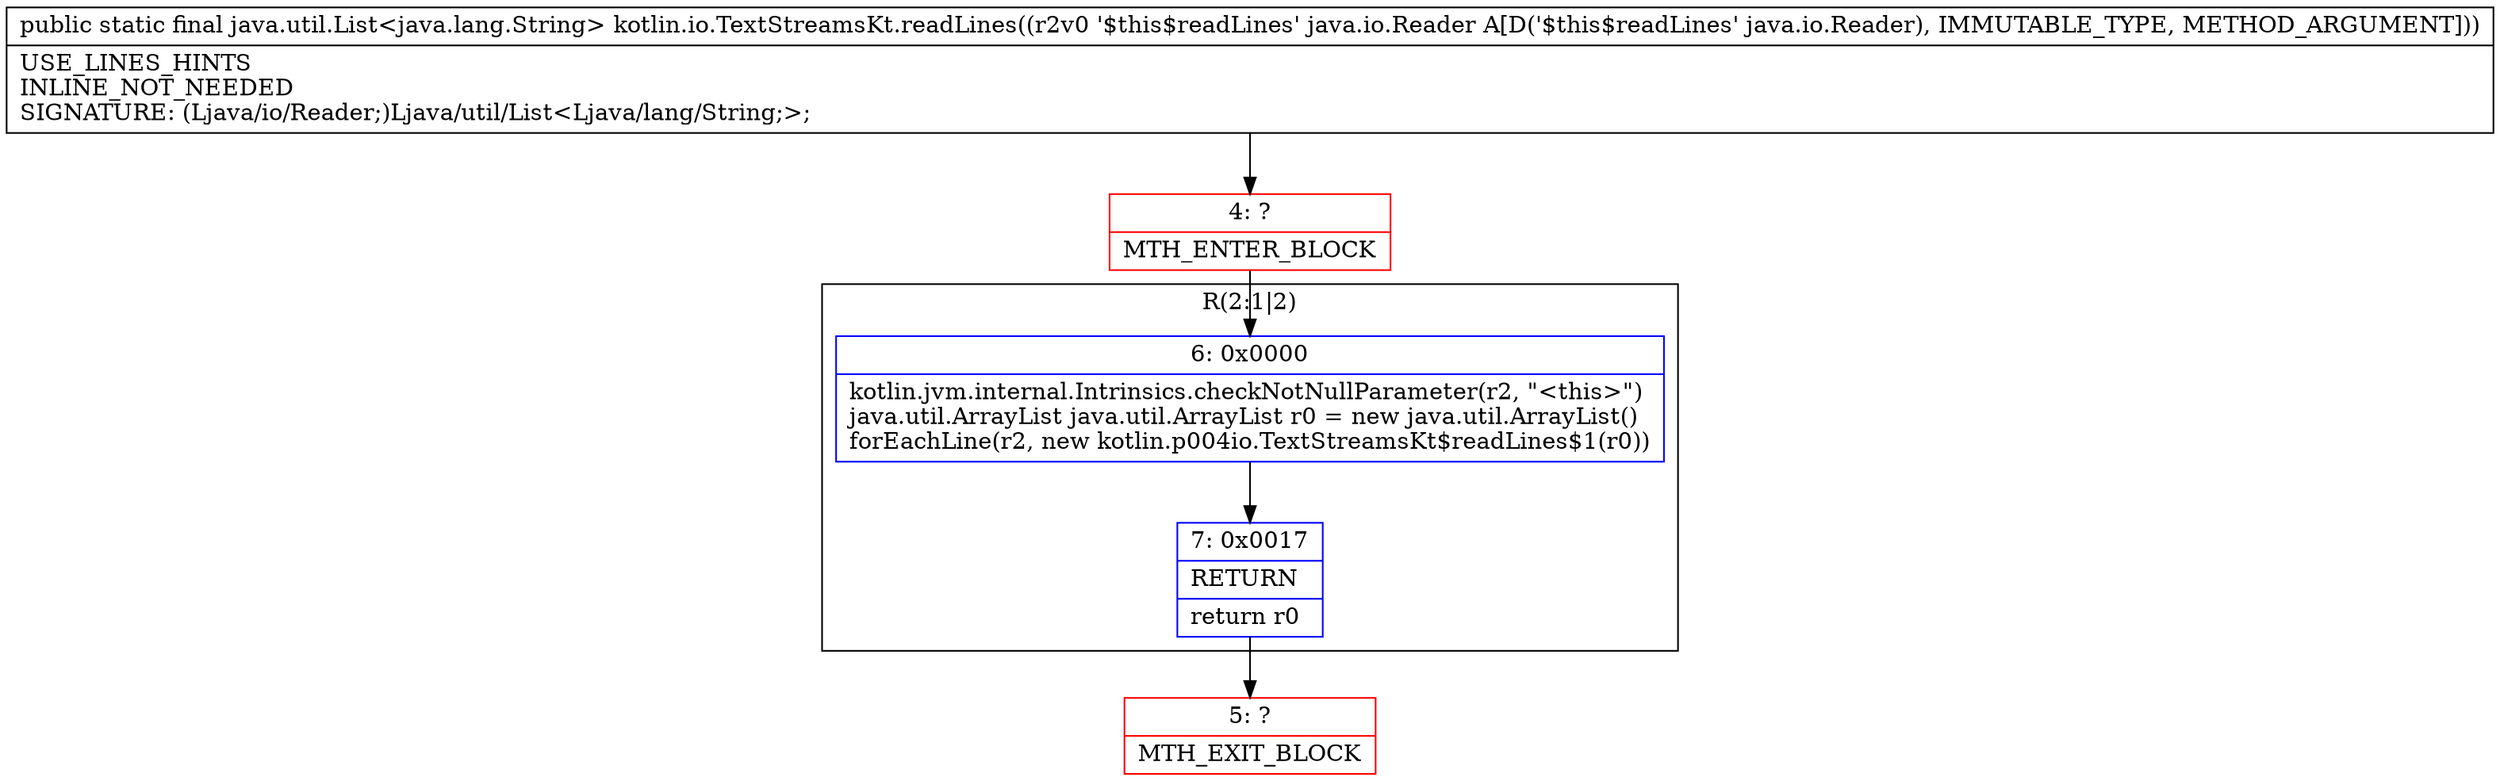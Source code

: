 digraph "CFG forkotlin.io.TextStreamsKt.readLines(Ljava\/io\/Reader;)Ljava\/util\/List;" {
subgraph cluster_Region_1063317359 {
label = "R(2:1|2)";
node [shape=record,color=blue];
Node_6 [shape=record,label="{6\:\ 0x0000|kotlin.jvm.internal.Intrinsics.checkNotNullParameter(r2, \"\<this\>\")\ljava.util.ArrayList java.util.ArrayList r0 = new java.util.ArrayList()\lforEachLine(r2, new kotlin.p004io.TextStreamsKt$readLines$1(r0))\l}"];
Node_7 [shape=record,label="{7\:\ 0x0017|RETURN\l|return r0\l}"];
}
Node_4 [shape=record,color=red,label="{4\:\ ?|MTH_ENTER_BLOCK\l}"];
Node_5 [shape=record,color=red,label="{5\:\ ?|MTH_EXIT_BLOCK\l}"];
MethodNode[shape=record,label="{public static final java.util.List\<java.lang.String\> kotlin.io.TextStreamsKt.readLines((r2v0 '$this$readLines' java.io.Reader A[D('$this$readLines' java.io.Reader), IMMUTABLE_TYPE, METHOD_ARGUMENT]))  | USE_LINES_HINTS\lINLINE_NOT_NEEDED\lSIGNATURE: (Ljava\/io\/Reader;)Ljava\/util\/List\<Ljava\/lang\/String;\>;\l}"];
MethodNode -> Node_4;Node_6 -> Node_7;
Node_7 -> Node_5;
Node_4 -> Node_6;
}

